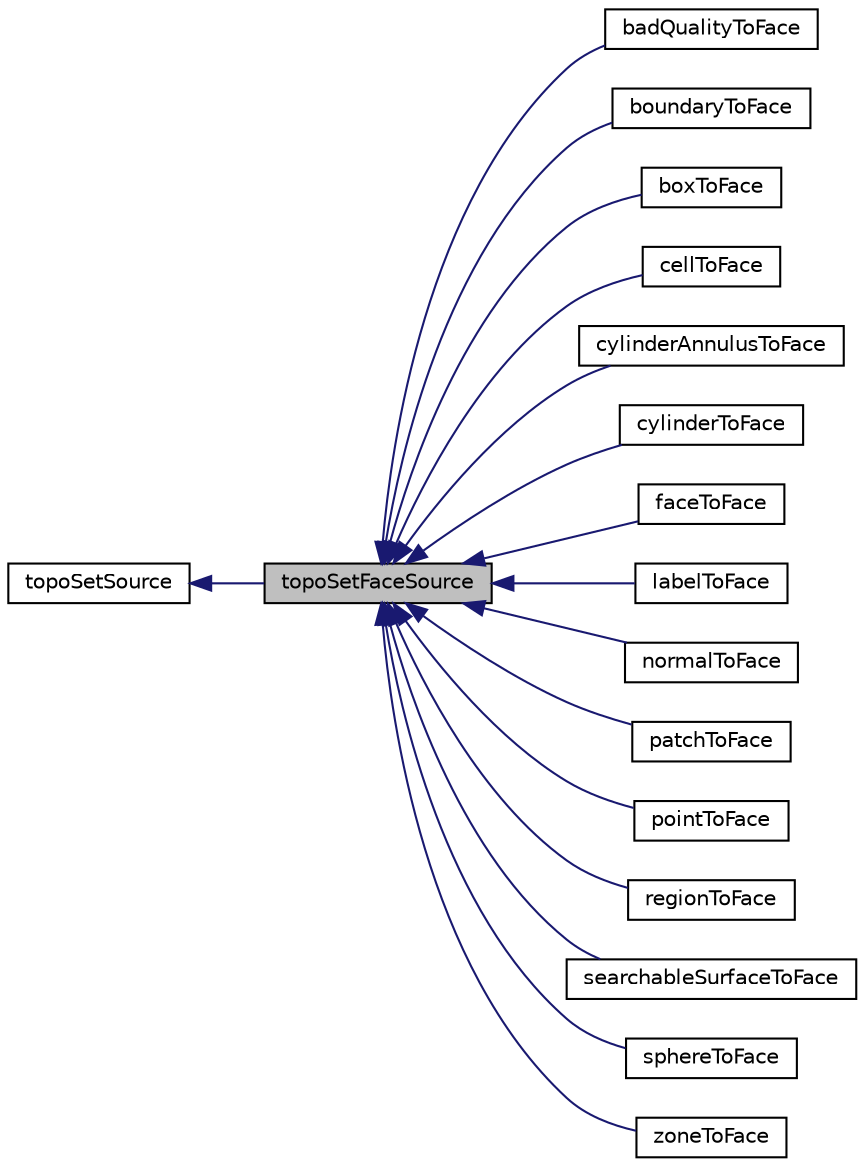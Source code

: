 digraph "topoSetFaceSource"
{
  bgcolor="transparent";
  edge [fontname="Helvetica",fontsize="10",labelfontname="Helvetica",labelfontsize="10"];
  node [fontname="Helvetica",fontsize="10",shape=record];
  rankdir="LR";
  Node1 [label="topoSetFaceSource",height=0.2,width=0.4,color="black", fillcolor="grey75", style="filled" fontcolor="black"];
  Node2 -> Node1 [dir="back",color="midnightblue",fontsize="10",style="solid",fontname="Helvetica"];
  Node2 [label="topoSetSource",height=0.2,width=0.4,color="black",URL="$classFoam_1_1topoSetSource.html",tooltip="Base class of a source for a topoSet. "];
  Node1 -> Node3 [dir="back",color="midnightblue",fontsize="10",style="solid",fontname="Helvetica"];
  Node3 [label="badQualityToFace",height=0.2,width=0.4,color="black",URL="$classFoam_1_1badQualityToFace.html",tooltip="Selects bad quality faces (using snappyHexMesh/cvMesh mesh quality selector) "];
  Node1 -> Node4 [dir="back",color="midnightblue",fontsize="10",style="solid",fontname="Helvetica"];
  Node4 [label="boundaryToFace",height=0.2,width=0.4,color="black",URL="$classFoam_1_1boundaryToFace.html",tooltip="A topoSetFaceSource to select all external (boundary) faces. "];
  Node1 -> Node5 [dir="back",color="midnightblue",fontsize="10",style="solid",fontname="Helvetica"];
  Node5 [label="boxToFace",height=0.2,width=0.4,color="black",URL="$classFoam_1_1boxToFace.html",tooltip="A topoSetFaceSource to select faces based on face centres inside box. "];
  Node1 -> Node6 [dir="back",color="midnightblue",fontsize="10",style="solid",fontname="Helvetica"];
  Node6 [label="cellToFace",height=0.2,width=0.4,color="black",URL="$classFoam_1_1cellToFace.html",tooltip="A topoSetFaceSource to select a faceSet from a cellSet. "];
  Node1 -> Node7 [dir="back",color="midnightblue",fontsize="10",style="solid",fontname="Helvetica"];
  Node7 [label="cylinderAnnulusToFace",height=0.2,width=0.4,color="black",URL="$classFoam_1_1cylinderAnnulusToFace.html",tooltip="A topoSetFaceSource to select faces based on face centres inside a cylinder annulus. "];
  Node1 -> Node8 [dir="back",color="midnightblue",fontsize="10",style="solid",fontname="Helvetica"];
  Node8 [label="cylinderToFace",height=0.2,width=0.4,color="black",URL="$classFoam_1_1cylinderToFace.html",tooltip="A topoSetFaceSource to select faces based on face centres inside a cylinder. "];
  Node1 -> Node9 [dir="back",color="midnightblue",fontsize="10",style="solid",fontname="Helvetica"];
  Node9 [label="faceToFace",height=0.2,width=0.4,color="black",URL="$classFoam_1_1faceToFace.html",tooltip="A topoSetFaceSource to select faces based on usage in another faceSet. "];
  Node1 -> Node10 [dir="back",color="midnightblue",fontsize="10",style="solid",fontname="Helvetica"];
  Node10 [label="labelToFace",height=0.2,width=0.4,color="black",URL="$classFoam_1_1labelToFace.html",tooltip="A topoSetFaceSource to select faces given explicitly provided face labels. "];
  Node1 -> Node11 [dir="back",color="midnightblue",fontsize="10",style="solid",fontname="Helvetica"];
  Node11 [label="normalToFace",height=0.2,width=0.4,color="black",URL="$classFoam_1_1normalToFace.html",tooltip="A topoSetFaceSource to select faces based on normal. "];
  Node1 -> Node12 [dir="back",color="midnightblue",fontsize="10",style="solid",fontname="Helvetica"];
  Node12 [label="patchToFace",height=0.2,width=0.4,color="black",URL="$classFoam_1_1patchToFace.html",tooltip="A topoSetFaceSource to select faces based on usage in patches. "];
  Node1 -> Node13 [dir="back",color="midnightblue",fontsize="10",style="solid",fontname="Helvetica"];
  Node13 [label="pointToFace",height=0.2,width=0.4,color="black",URL="$classFoam_1_1pointToFace.html",tooltip="A topoSetFaceSource to select faces based on use of points. "];
  Node1 -> Node14 [dir="back",color="midnightblue",fontsize="10",style="solid",fontname="Helvetica"];
  Node14 [label="regionToFace",height=0.2,width=0.4,color="black",URL="$classFoam_1_1regionToFace.html",tooltip="A topoSetFaceSource to select faces belonging to a topological connected region (that contains given ..."];
  Node1 -> Node15 [dir="back",color="midnightblue",fontsize="10",style="solid",fontname="Helvetica"];
  Node15 [label="searchableSurfaceToFace",height=0.2,width=0.4,color="black",URL="$classFoam_1_1searchableSurfaceToFace.html",tooltip="A topoSetFaceSource to select faces with centres within a searchableSurface. "];
  Node1 -> Node16 [dir="back",color="midnightblue",fontsize="10",style="solid",fontname="Helvetica"];
  Node16 [label="sphereToFace",height=0.2,width=0.4,color="black",URL="$classFoam_1_1sphereToFace.html",tooltip="A topoSetFaceSource to select faces based on faces centres inside sphere. "];
  Node1 -> Node17 [dir="back",color="midnightblue",fontsize="10",style="solid",fontname="Helvetica"];
  Node17 [label="zoneToFace",height=0.2,width=0.4,color="black",URL="$classFoam_1_1zoneToFace.html",tooltip="A topoSetFaceSource to select faces based on one of more faceZones. "];
}
